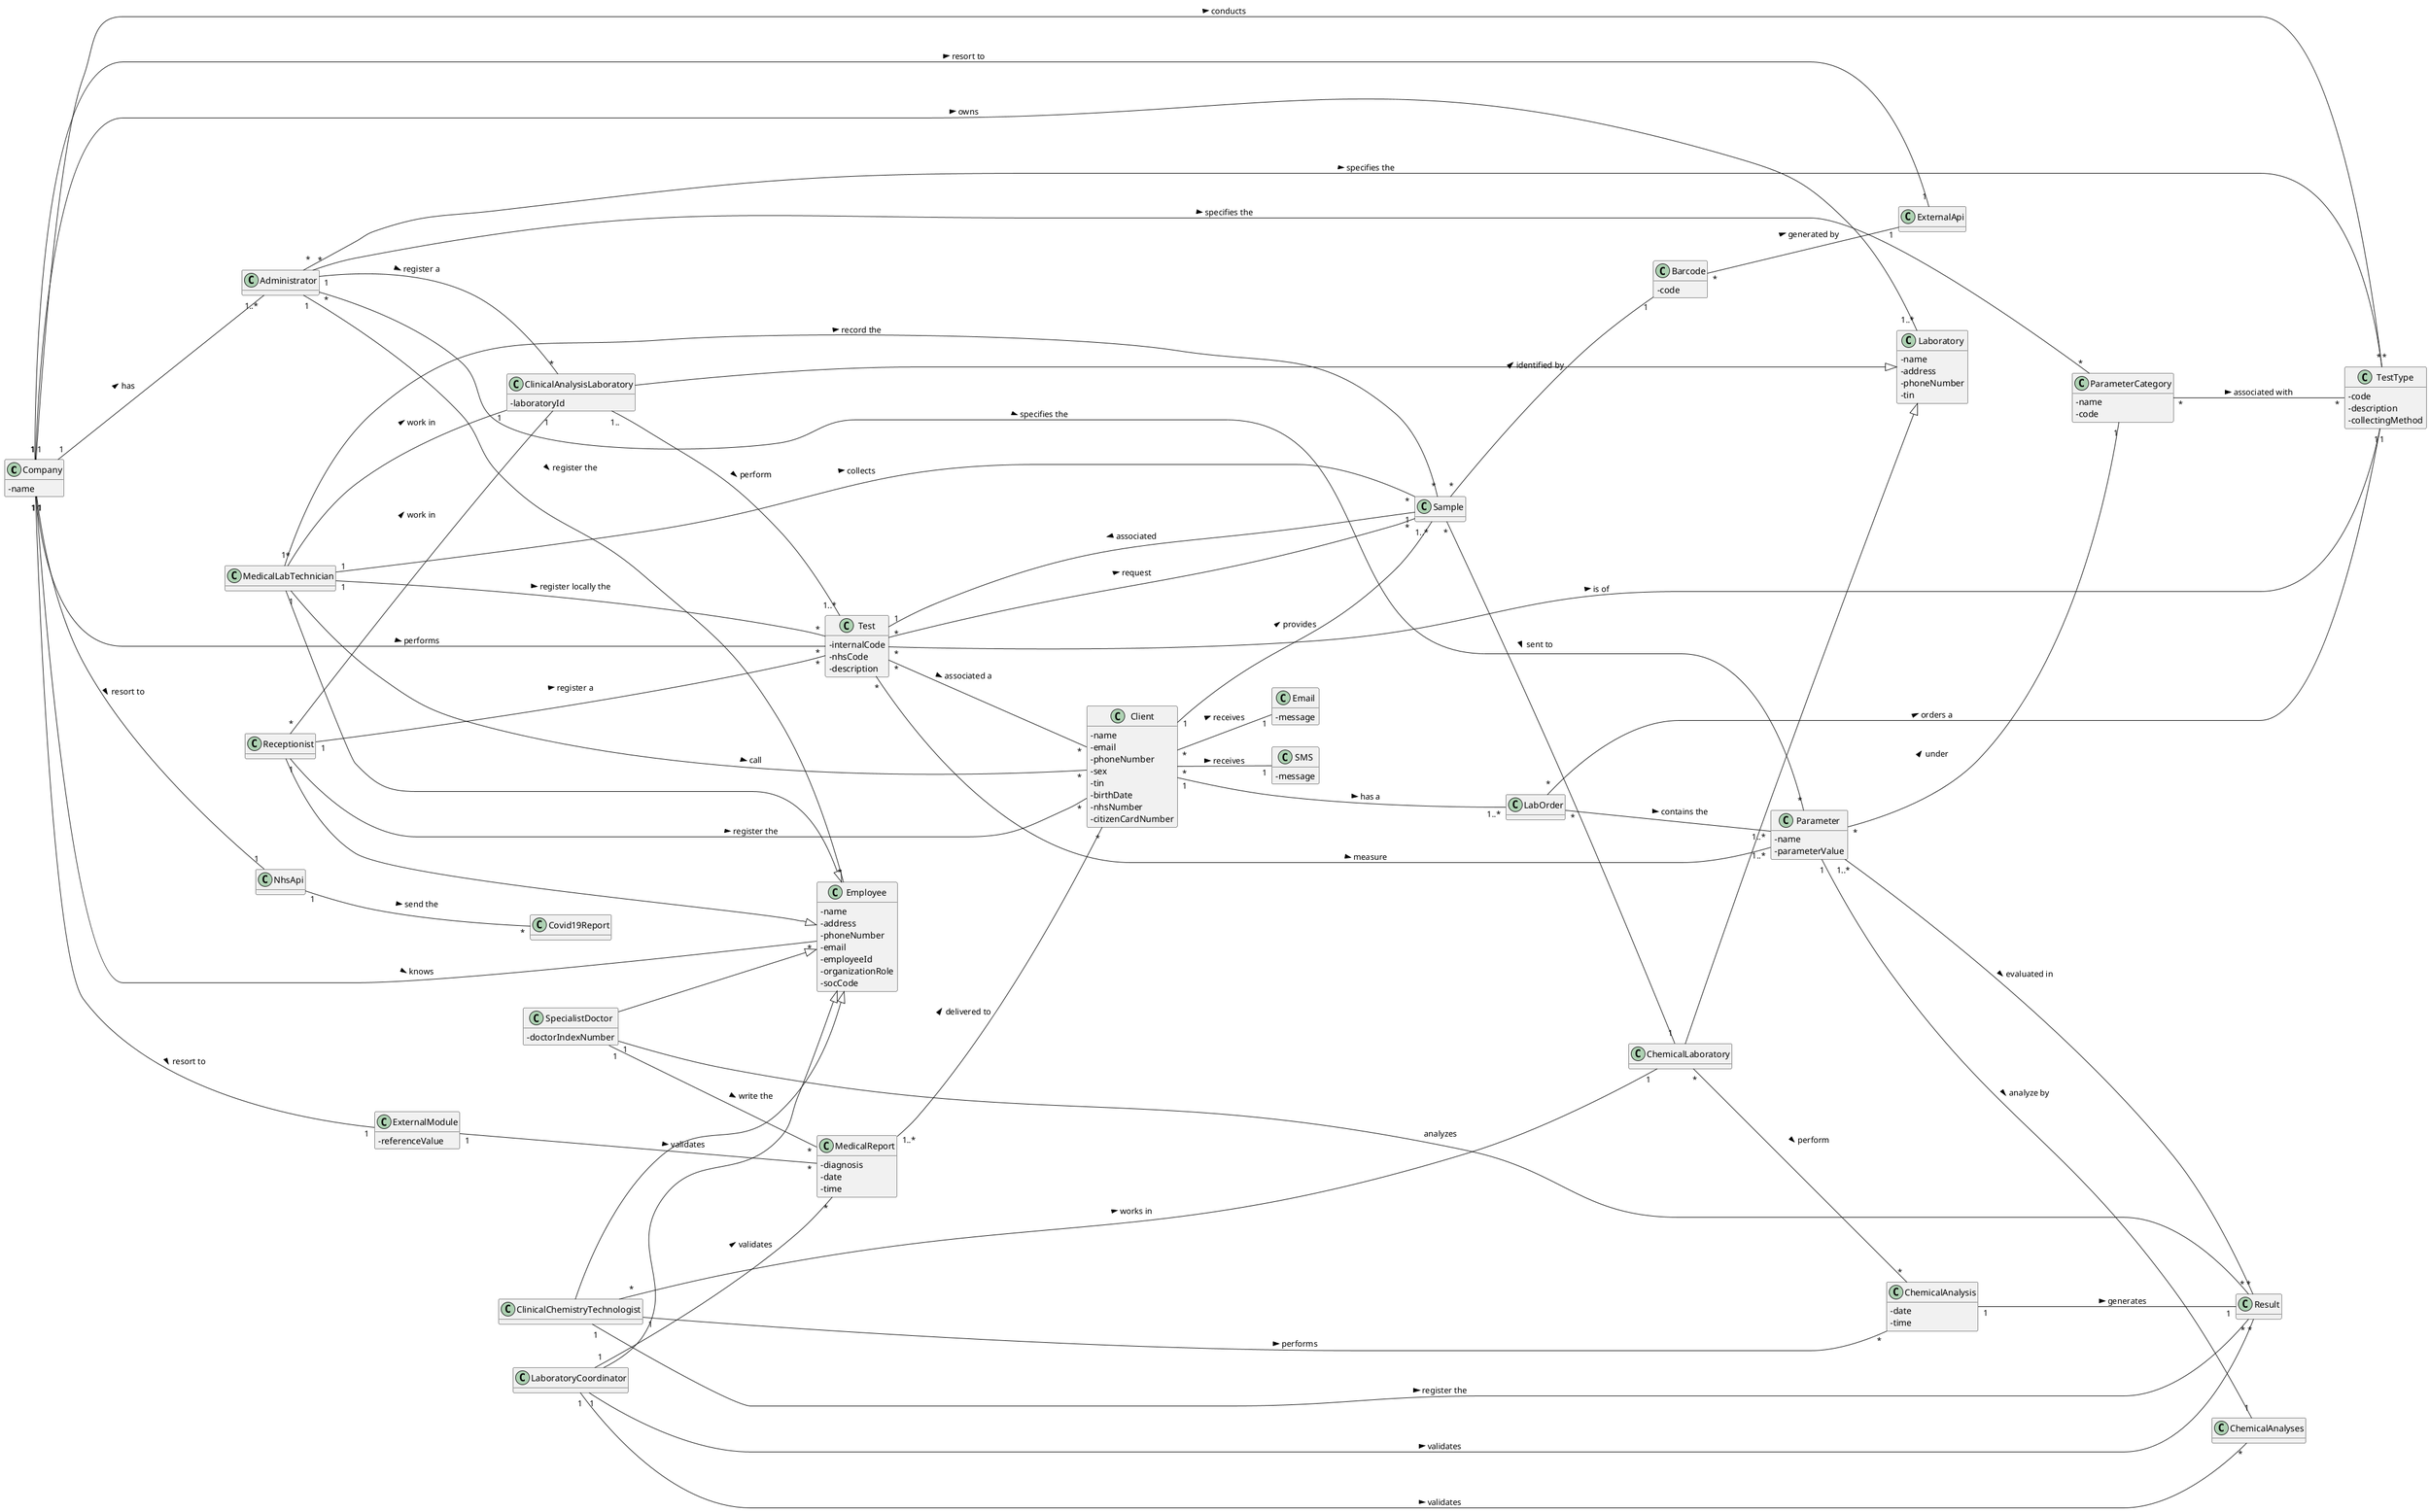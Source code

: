 @startuml
'https://plantuml.com/class-diagram
hide methods
left to right direction
skinparam classAttributeIconSize 0

class Company{
-name
}

class Laboratory{
-name
-address
-phoneNumber
-tin
}

class ClinicalAnalysisLaboratory{
-laboratoryId
}

class ChemicalLaboratory{
}

'class ClinicalAnalysis{
'}

class Administrator{
}

class Employee{
-name
-address
-phoneNumber
-email
-employeeId
-organizationRole
-socCode
}

class Receptionist{
}

class Client{
 - name
 - email
 - phoneNumber
 - sex
 - tin
 - birthDate
 - nhsNumber
 - citizenCardNumber
}

class Test{
-internalCode
-nhsCode
-description
}

class MedicalLabTechnician{
}

class Sample{
}

class TestType{
-code
-description
-collectingMethod
}

class Parameter{
-name
-parameterValue
}

class ParameterCategory{
-name
-code
}

class ChemicalAnalysis{
-date
-time
}

class LabOrder{
}

class Result{
}

class Barcode{
-code
}

class ExternalApi{
}

class ClinicalChemistryTechnologist{
}

class SpecialistDoctor{
-doctorIndexNumber
}

class MedicalReport{
-diagnosis
-date
-time
}

class ExternalModule{
-referenceValue
}

class LaboratoryCoordinator{
}

class NhsApi{
}

class Covid19Report{
}

class Email{
-message
}

class SMS{
-message
}

Company "1"---"1..*" Laboratory : owns >
Company "1"---"1..*" Administrator : has >
Company "1"---"*" Employee : knows >
ClinicalAnalysisLaboratory ---|> Laboratory
ChemicalLaboratory ---|> Laboratory
'Laboratory "*"---"1" ClinicalAnalysis : perform >
Administrator "1"---"*" Employee : register the >
Receptionist -----|> Employee
Receptionist "1"---"*" Client : register the >
Receptionist "*"---"1" ClinicalAnalysisLaboratory : work in >
Receptionist "1"---"*" Test : register a >
Test"*"---"*" Client : associated a >
Administrator "1"---"*" ClinicalAnalysisLaboratory : register a >
MedicalLabTechnician ---|> Employee
MedicalLabTechnician "*"---"1" ClinicalAnalysisLaboratory : work in >
MedicalLabTechnician "1"---"*" Sample : record the >
Test "*"---"*" Sample : request  >
ClinicalAnalysisLaboratory "1.."---"1..*" Test : perform >
Administrator "*"---"*" TestType : specifies the >
Administrator "*"---"*" Parameter : specifies the >
Administrator "*"---"*" ParameterCategory : specifies the >
Parameter "*"---"1" ParameterCategory : under >
Test "*"---"1..*" Parameter : measure >
Test "*"---"1" TestType : is of >
ParameterCategory "*"---"*" TestType : associated with >
Company "1"---"*" Test : performs >
Company "1"----------"*" TestType : conducts >
MedicalLabTechnician "1"---"*" Sample : collects >
Sample "*"---"1" ChemicalLaboratory : sent to >
ChemicalLaboratory "*"---"*" ChemicalAnalysis : perform >
Client "1"----"1..*" LabOrder : has a >
LabOrder "*"---"1" TestType : orders a >
LabOrder "*"---"1..*" Parameter : contains the >
MedicalLabTechnician "1"---"*" Test : register locally the >
ChemicalAnalysis "1"---"1" Result : generates >
Parameter "1" ---- "1" ChemicalAnalyses : analyze by >
Parameter "1..*"---"*" Result : evaluated in >
Sample "1"---"1" Test : associated >
Sample "*"---"1" Barcode : identified by >
Company "1"---"1" ExternalApi : resort to >
Barcode "*"---"1" ExternalApi : generated by >
ClinicalChemistryTechnologist ---|> Employee
ClinicalChemistryTechnologist "*"----"1" ChemicalLaboratory : works in >
ClinicalChemistryTechnologist "1"---"*" ChemicalAnalysis : performs >
ClinicalChemistryTechnologist "1"---"*" Result : register the >
SpecialistDoctor ---|> Employee
SpecialistDoctor "1"---"*" Result : analyzes
SpecialistDoctor "1"---"*" MedicalReport: write the >
MedicalReport "1..*"---"*" Client : delivered to >
Company "1"----"1" ExternalModule : resort to >
ExternalModule "1"---"*" MedicalReport : validates >
LaboratoryCoordinator ---|> Employee
LaboratoryCoordinator "1"---"*" MedicalReport : validates >
LaboratoryCoordinator "1"---"*" ChemicalAnalyses : validates >
LaboratoryCoordinator "1"---"*" Result : validates >
Company "1"---"1" NhsApi : resort to >
NhsApi "1"---"*" Covid19Report : send the >
MedicalLabTechnician "1"---"*" Client : call >
Client "1"---"1..*" Sample : provides >
Client "*"--"1" SMS : receives >
Client "*"--"1" Email : receives >
@enduml
